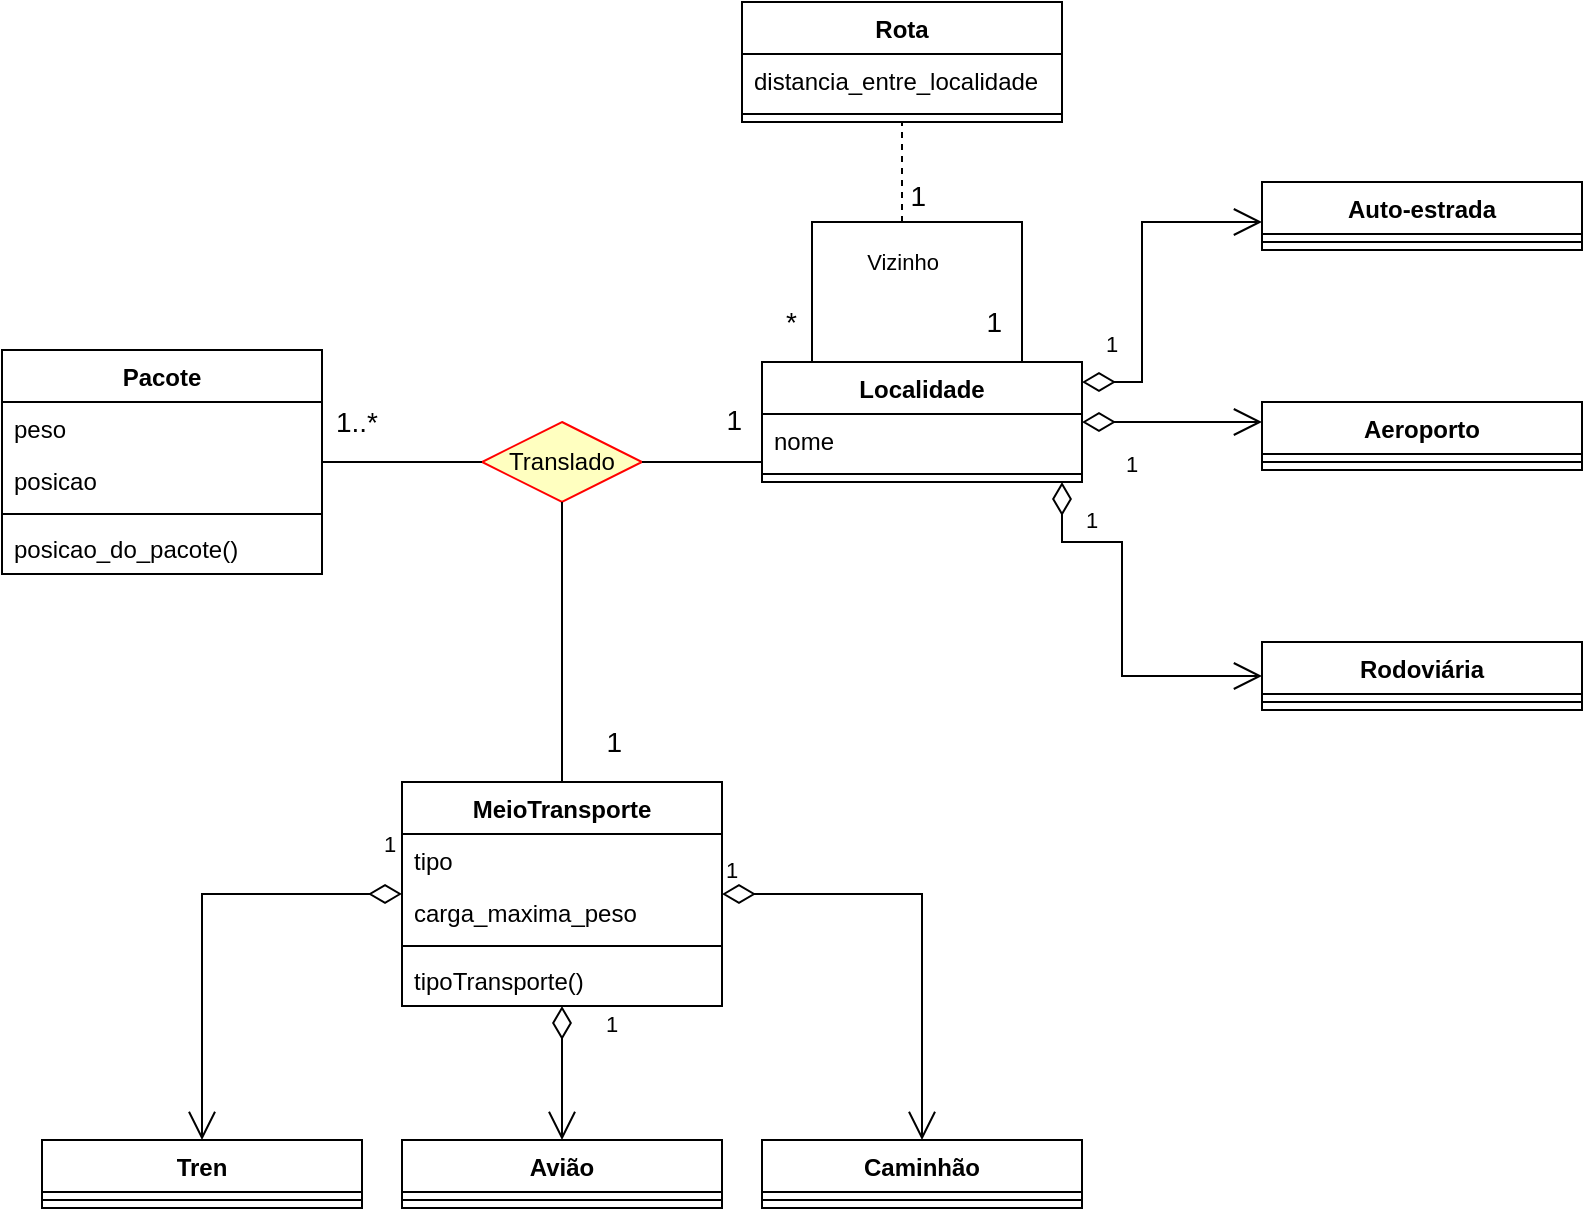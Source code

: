 <mxfile version="20.1.4" type="device"><diagram id="riQrfo_nxl_Mo3RMITTa" name="Page-1"><mxGraphModel dx="1693" dy="1602" grid="1" gridSize="10" guides="1" tooltips="1" connect="1" arrows="1" fold="1" page="1" pageScale="1" pageWidth="827" pageHeight="1169" math="0" shadow="0"><root><mxCell id="0"/><mxCell id="1" parent="0"/><mxCell id="gZK-sMzJxl-QD9At1lex-1" value="Pacote" style="swimlane;fontStyle=1;align=center;verticalAlign=top;childLayout=stackLayout;horizontal=1;startSize=26;horizontalStack=0;resizeParent=1;resizeParentMax=0;resizeLast=0;collapsible=1;marginBottom=0;" parent="1" vertex="1"><mxGeometry x="-50" y="104" width="160" height="112" as="geometry"/></mxCell><mxCell id="gZK-sMzJxl-QD9At1lex-2" value="peso" style="text;strokeColor=none;fillColor=none;align=left;verticalAlign=top;spacingLeft=4;spacingRight=4;overflow=hidden;rotatable=0;points=[[0,0.5],[1,0.5]];portConstraint=eastwest;" parent="gZK-sMzJxl-QD9At1lex-1" vertex="1"><mxGeometry y="26" width="160" height="26" as="geometry"/></mxCell><mxCell id="gZK-sMzJxl-QD9At1lex-5" value="posicao" style="text;strokeColor=none;fillColor=none;align=left;verticalAlign=top;spacingLeft=4;spacingRight=4;overflow=hidden;rotatable=0;points=[[0,0.5],[1,0.5]];portConstraint=eastwest;" parent="gZK-sMzJxl-QD9At1lex-1" vertex="1"><mxGeometry y="52" width="160" height="26" as="geometry"/></mxCell><mxCell id="gZK-sMzJxl-QD9At1lex-3" value="" style="line;strokeWidth=1;fillColor=none;align=left;verticalAlign=middle;spacingTop=-1;spacingLeft=3;spacingRight=3;rotatable=0;labelPosition=right;points=[];portConstraint=eastwest;" parent="gZK-sMzJxl-QD9At1lex-1" vertex="1"><mxGeometry y="78" width="160" height="8" as="geometry"/></mxCell><mxCell id="gZK-sMzJxl-QD9At1lex-4" value="posicao_do_pacote()" style="text;strokeColor=none;fillColor=none;align=left;verticalAlign=top;spacingLeft=4;spacingRight=4;overflow=hidden;rotatable=0;points=[[0,0.5],[1,0.5]];portConstraint=eastwest;" parent="gZK-sMzJxl-QD9At1lex-1" vertex="1"><mxGeometry y="86" width="160" height="26" as="geometry"/></mxCell><mxCell id="gZK-sMzJxl-QD9At1lex-7" value="Localidade" style="swimlane;fontStyle=1;align=center;verticalAlign=top;childLayout=stackLayout;horizontal=1;startSize=26;horizontalStack=0;resizeParent=1;resizeParentMax=0;resizeLast=0;collapsible=1;marginBottom=0;" parent="1" vertex="1"><mxGeometry x="330" y="110" width="160" height="60" as="geometry"/></mxCell><mxCell id="gZK-sMzJxl-QD9At1lex-78" value="nome" style="text;strokeColor=none;fillColor=none;align=left;verticalAlign=top;spacingLeft=4;spacingRight=4;overflow=hidden;rotatable=0;points=[[0,0.5],[1,0.5]];portConstraint=eastwest;" parent="gZK-sMzJxl-QD9At1lex-7" vertex="1"><mxGeometry y="26" width="160" height="26" as="geometry"/></mxCell><mxCell id="gZK-sMzJxl-QD9At1lex-11" value="" style="line;strokeWidth=1;fillColor=none;align=left;verticalAlign=middle;spacingTop=-1;spacingLeft=3;spacingRight=3;rotatable=0;labelPosition=right;points=[];portConstraint=eastwest;" parent="gZK-sMzJxl-QD9At1lex-7" vertex="1"><mxGeometry y="52" width="160" height="8" as="geometry"/></mxCell><mxCell id="gZK-sMzJxl-QD9At1lex-13" value="MeioTransporte" style="swimlane;fontStyle=1;align=center;verticalAlign=top;childLayout=stackLayout;horizontal=1;startSize=26;horizontalStack=0;resizeParent=1;resizeParentMax=0;resizeLast=0;collapsible=1;marginBottom=0;" parent="1" vertex="1"><mxGeometry x="150" y="320" width="160" height="112" as="geometry"/></mxCell><mxCell id="gZK-sMzJxl-QD9At1lex-25" value="tipo" style="text;strokeColor=none;fillColor=none;align=left;verticalAlign=top;spacingLeft=4;spacingRight=4;overflow=hidden;rotatable=0;points=[[0,0.5],[1,0.5]];portConstraint=eastwest;" parent="gZK-sMzJxl-QD9At1lex-13" vertex="1"><mxGeometry y="26" width="160" height="26" as="geometry"/></mxCell><mxCell id="gZK-sMzJxl-QD9At1lex-15" value="carga_maxima_peso" style="text;strokeColor=none;fillColor=none;align=left;verticalAlign=top;spacingLeft=4;spacingRight=4;overflow=hidden;rotatable=0;points=[[0,0.5],[1,0.5]];portConstraint=eastwest;" parent="gZK-sMzJxl-QD9At1lex-13" vertex="1"><mxGeometry y="52" width="160" height="26" as="geometry"/></mxCell><mxCell id="gZK-sMzJxl-QD9At1lex-17" value="" style="line;strokeWidth=1;fillColor=none;align=left;verticalAlign=middle;spacingTop=-1;spacingLeft=3;spacingRight=3;rotatable=0;labelPosition=right;points=[];portConstraint=eastwest;" parent="gZK-sMzJxl-QD9At1lex-13" vertex="1"><mxGeometry y="78" width="160" height="8" as="geometry"/></mxCell><mxCell id="gZK-sMzJxl-QD9At1lex-18" value="tipoTransporte()" style="text;strokeColor=none;fillColor=none;align=left;verticalAlign=top;spacingLeft=4;spacingRight=4;overflow=hidden;rotatable=0;points=[[0,0.5],[1,0.5]];portConstraint=eastwest;" parent="gZK-sMzJxl-QD9At1lex-13" vertex="1"><mxGeometry y="86" width="160" height="26" as="geometry"/></mxCell><mxCell id="gZK-sMzJxl-QD9At1lex-20" value="Tren" style="swimlane;fontStyle=1;align=center;verticalAlign=top;childLayout=stackLayout;horizontal=1;startSize=26;horizontalStack=0;resizeParent=1;resizeParentMax=0;resizeLast=0;collapsible=1;marginBottom=0;" parent="1" vertex="1"><mxGeometry x="-30" y="499" width="160" height="34" as="geometry"/></mxCell><mxCell id="gZK-sMzJxl-QD9At1lex-22" value="" style="line;strokeWidth=1;fillColor=none;align=left;verticalAlign=middle;spacingTop=-1;spacingLeft=3;spacingRight=3;rotatable=0;labelPosition=right;points=[];portConstraint=eastwest;" parent="gZK-sMzJxl-QD9At1lex-20" vertex="1"><mxGeometry y="26" width="160" height="8" as="geometry"/></mxCell><mxCell id="gZK-sMzJxl-QD9At1lex-24" value="Avião" style="swimlane;fontStyle=1;align=center;verticalAlign=top;childLayout=stackLayout;horizontal=1;startSize=26;horizontalStack=0;resizeParent=1;resizeParentMax=0;resizeLast=0;collapsible=1;marginBottom=0;" parent="1" vertex="1"><mxGeometry x="150" y="499" width="160" height="34" as="geometry"/></mxCell><mxCell id="gZK-sMzJxl-QD9At1lex-26" value="" style="line;strokeWidth=1;fillColor=none;align=left;verticalAlign=middle;spacingTop=-1;spacingLeft=3;spacingRight=3;rotatable=0;labelPosition=right;points=[];portConstraint=eastwest;" parent="gZK-sMzJxl-QD9At1lex-24" vertex="1"><mxGeometry y="26" width="160" height="8" as="geometry"/></mxCell><mxCell id="gZK-sMzJxl-QD9At1lex-28" value="Caminhão" style="swimlane;fontStyle=1;align=center;verticalAlign=top;childLayout=stackLayout;horizontal=1;startSize=26;horizontalStack=0;resizeParent=1;resizeParentMax=0;resizeLast=0;collapsible=1;marginBottom=0;" parent="1" vertex="1"><mxGeometry x="330" y="499" width="160" height="34" as="geometry"/></mxCell><mxCell id="gZK-sMzJxl-QD9At1lex-30" value="" style="line;strokeWidth=1;fillColor=none;align=left;verticalAlign=middle;spacingTop=-1;spacingLeft=3;spacingRight=3;rotatable=0;labelPosition=right;points=[];portConstraint=eastwest;" parent="gZK-sMzJxl-QD9At1lex-28" vertex="1"><mxGeometry y="26" width="160" height="8" as="geometry"/></mxCell><mxCell id="gZK-sMzJxl-QD9At1lex-34" value="1" style="endArrow=open;html=1;endSize=12;startArrow=diamondThin;startSize=14;startFill=0;edgeStyle=orthogonalEdgeStyle;align=left;verticalAlign=bottom;rounded=0;" parent="1" source="gZK-sMzJxl-QD9At1lex-13" target="gZK-sMzJxl-QD9At1lex-28" edge="1"><mxGeometry x="-1" y="3" relative="1" as="geometry"><mxPoint x="170" y="550" as="sourcePoint"/><mxPoint x="330" y="550" as="targetPoint"/></mxGeometry></mxCell><mxCell id="gZK-sMzJxl-QD9At1lex-35" value="1" style="endArrow=open;html=1;endSize=12;startArrow=diamondThin;startSize=14;startFill=0;edgeStyle=orthogonalEdgeStyle;align=left;verticalAlign=bottom;rounded=0;" parent="1" source="gZK-sMzJxl-QD9At1lex-13" target="gZK-sMzJxl-QD9At1lex-20" edge="1"><mxGeometry x="-0.896" y="-16" relative="1" as="geometry"><mxPoint x="170" y="550" as="sourcePoint"/><mxPoint x="330" y="550" as="targetPoint"/><mxPoint as="offset"/></mxGeometry></mxCell><mxCell id="gZK-sMzJxl-QD9At1lex-36" value="1" style="endArrow=open;html=1;endSize=12;startArrow=diamondThin;startSize=14;startFill=0;edgeStyle=orthogonalEdgeStyle;align=left;verticalAlign=bottom;rounded=0;" parent="1" source="gZK-sMzJxl-QD9At1lex-13" target="gZK-sMzJxl-QD9At1lex-24" edge="1"><mxGeometry x="-0.463" y="20" relative="1" as="geometry"><mxPoint x="170" y="550" as="sourcePoint"/><mxPoint x="330" y="550" as="targetPoint"/><mxPoint as="offset"/></mxGeometry></mxCell><mxCell id="gZK-sMzJxl-QD9At1lex-37" value="Rodoviária" style="swimlane;fontStyle=1;align=center;verticalAlign=top;childLayout=stackLayout;horizontal=1;startSize=26;horizontalStack=0;resizeParent=1;resizeParentMax=0;resizeLast=0;collapsible=1;marginBottom=0;" parent="1" vertex="1"><mxGeometry x="580" y="250" width="160" height="34" as="geometry"/></mxCell><mxCell id="gZK-sMzJxl-QD9At1lex-39" value="" style="line;strokeWidth=1;fillColor=none;align=left;verticalAlign=middle;spacingTop=-1;spacingLeft=3;spacingRight=3;rotatable=0;labelPosition=right;points=[];portConstraint=eastwest;" parent="gZK-sMzJxl-QD9At1lex-37" vertex="1"><mxGeometry y="26" width="160" height="8" as="geometry"/></mxCell><mxCell id="gZK-sMzJxl-QD9At1lex-41" value="Aeroporto" style="swimlane;fontStyle=1;align=center;verticalAlign=top;childLayout=stackLayout;horizontal=1;startSize=26;horizontalStack=0;resizeParent=1;resizeParentMax=0;resizeLast=0;collapsible=1;marginBottom=0;" parent="1" vertex="1"><mxGeometry x="580" y="130" width="160" height="34" as="geometry"/></mxCell><mxCell id="gZK-sMzJxl-QD9At1lex-43" value="" style="line;strokeWidth=1;fillColor=none;align=left;verticalAlign=middle;spacingTop=-1;spacingLeft=3;spacingRight=3;rotatable=0;labelPosition=right;points=[];portConstraint=eastwest;" parent="gZK-sMzJxl-QD9At1lex-41" vertex="1"><mxGeometry y="26" width="160" height="8" as="geometry"/></mxCell><mxCell id="gZK-sMzJxl-QD9At1lex-45" value="Auto-estrada" style="swimlane;fontStyle=1;align=center;verticalAlign=top;childLayout=stackLayout;horizontal=1;startSize=26;horizontalStack=0;resizeParent=1;resizeParentMax=0;resizeLast=0;collapsible=1;marginBottom=0;" parent="1" vertex="1"><mxGeometry x="580" y="20" width="160" height="34" as="geometry"/></mxCell><mxCell id="gZK-sMzJxl-QD9At1lex-47" value="" style="line;strokeWidth=1;fillColor=none;align=left;verticalAlign=middle;spacingTop=-1;spacingLeft=3;spacingRight=3;rotatable=0;labelPosition=right;points=[];portConstraint=eastwest;" parent="gZK-sMzJxl-QD9At1lex-45" vertex="1"><mxGeometry y="26" width="160" height="8" as="geometry"/></mxCell><mxCell id="gZK-sMzJxl-QD9At1lex-60" value="Translado" style="rhombus;whiteSpace=wrap;html=1;fillColor=#ffffc0;strokeColor=#ff0000;" parent="1" vertex="1"><mxGeometry x="190" y="140" width="80" height="40" as="geometry"/></mxCell><mxCell id="gZK-sMzJxl-QD9At1lex-64" value="" style="endArrow=none;html=1;edgeStyle=orthogonalEdgeStyle;rounded=0;" parent="1" source="gZK-sMzJxl-QD9At1lex-60" target="gZK-sMzJxl-QD9At1lex-13" edge="1"><mxGeometry relative="1" as="geometry"><mxPoint x="170" y="240" as="sourcePoint"/><mxPoint x="250" y="300" as="targetPoint"/></mxGeometry></mxCell><mxCell id="gZK-sMzJxl-QD9At1lex-66" value="&lt;font style=&quot;font-size: 14px;&quot;&gt;1&lt;/font&gt;" style="edgeLabel;resizable=0;html=1;align=right;verticalAlign=bottom;" parent="gZK-sMzJxl-QD9At1lex-64" connectable="0" vertex="1"><mxGeometry x="1" relative="1" as="geometry"><mxPoint x="30" y="-10" as="offset"/></mxGeometry></mxCell><mxCell id="gZK-sMzJxl-QD9At1lex-67" value="" style="endArrow=none;html=1;edgeStyle=orthogonalEdgeStyle;rounded=0;exitX=0;exitY=0.5;exitDx=0;exitDy=0;" parent="1" source="gZK-sMzJxl-QD9At1lex-60" target="gZK-sMzJxl-QD9At1lex-1" edge="1"><mxGeometry relative="1" as="geometry"><mxPoint x="160" y="370" as="sourcePoint"/><mxPoint x="120" y="150" as="targetPoint"/></mxGeometry></mxCell><mxCell id="gZK-sMzJxl-QD9At1lex-69" value="&lt;font style=&quot;font-size: 14px;&quot;&gt;1..*&lt;/font&gt;" style="edgeLabel;resizable=0;html=1;align=right;verticalAlign=bottom;" parent="gZK-sMzJxl-QD9At1lex-67" connectable="0" vertex="1"><mxGeometry x="1" relative="1" as="geometry"><mxPoint x="28" y="-10" as="offset"/></mxGeometry></mxCell><mxCell id="gZK-sMzJxl-QD9At1lex-71" value="" style="endArrow=none;html=1;edgeStyle=orthogonalEdgeStyle;rounded=0;exitX=1;exitY=0.5;exitDx=0;exitDy=0;" parent="1" source="gZK-sMzJxl-QD9At1lex-60" target="gZK-sMzJxl-QD9At1lex-7" edge="1"><mxGeometry relative="1" as="geometry"><mxPoint x="160" y="370" as="sourcePoint"/><mxPoint x="310" y="170" as="targetPoint"/><Array as="points"><mxPoint x="310" y="160"/><mxPoint x="310" y="160"/></Array></mxGeometry></mxCell><mxCell id="gZK-sMzJxl-QD9At1lex-73" value="&lt;font style=&quot;font-size: 14px;&quot;&gt;1&lt;/font&gt;" style="edgeLabel;resizable=0;html=1;align=right;verticalAlign=bottom;" parent="gZK-sMzJxl-QD9At1lex-71" connectable="0" vertex="1"><mxGeometry x="1" relative="1" as="geometry"><mxPoint x="-10" y="-11" as="offset"/></mxGeometry></mxCell><mxCell id="M8H7envpSY19ti3laJ_2-3" value="1" style="endArrow=open;html=1;endSize=12;startArrow=diamondThin;startSize=14;startFill=0;edgeStyle=orthogonalEdgeStyle;align=left;verticalAlign=bottom;rounded=0;" edge="1" parent="1" source="gZK-sMzJxl-QD9At1lex-7" target="gZK-sMzJxl-QD9At1lex-45"><mxGeometry x="-0.882" y="10" relative="1" as="geometry"><mxPoint x="500" y="90" as="sourcePoint"/><mxPoint x="540" y="30" as="targetPoint"/><Array as="points"><mxPoint x="520" y="120"/><mxPoint x="520" y="40"/></Array><mxPoint as="offset"/></mxGeometry></mxCell><mxCell id="M8H7envpSY19ti3laJ_2-4" value="1" style="endArrow=open;html=1;endSize=12;startArrow=diamondThin;startSize=14;startFill=0;edgeStyle=orthogonalEdgeStyle;align=left;verticalAlign=bottom;rounded=0;" edge="1" parent="1" source="gZK-sMzJxl-QD9At1lex-7" target="gZK-sMzJxl-QD9At1lex-41"><mxGeometry x="-0.556" y="-30" relative="1" as="geometry"><mxPoint x="380" y="30" as="sourcePoint"/><mxPoint x="540" y="30" as="targetPoint"/><Array as="points"><mxPoint x="660" y="156"/></Array><mxPoint as="offset"/></mxGeometry></mxCell><mxCell id="M8H7envpSY19ti3laJ_2-5" value="1" style="endArrow=open;html=1;endSize=12;startArrow=diamondThin;startSize=14;startFill=0;edgeStyle=orthogonalEdgeStyle;align=left;verticalAlign=bottom;rounded=0;" edge="1" parent="1" source="gZK-sMzJxl-QD9At1lex-7" target="gZK-sMzJxl-QD9At1lex-37"><mxGeometry x="-0.72" y="10" relative="1" as="geometry"><mxPoint x="380" y="330" as="sourcePoint"/><mxPoint x="540" y="330" as="targetPoint"/><Array as="points"><mxPoint x="480" y="200"/><mxPoint x="510" y="200"/><mxPoint x="510" y="267"/><mxPoint x="660" y="267"/></Array><mxPoint as="offset"/></mxGeometry></mxCell><mxCell id="M8H7envpSY19ti3laJ_2-6" value="Vizinho" style="endArrow=none;html=1;edgeStyle=orthogonalEdgeStyle;rounded=0;" edge="1" parent="1" source="gZK-sMzJxl-QD9At1lex-7" target="gZK-sMzJxl-QD9At1lex-7"><mxGeometry x="-0.061" y="-20" relative="1" as="geometry"><mxPoint x="380" y="30" as="sourcePoint"/><mxPoint x="540" y="100" as="targetPoint"/><Array as="points"><mxPoint x="355" y="40"/><mxPoint x="460" y="40"/></Array><mxPoint as="offset"/></mxGeometry></mxCell><mxCell id="M8H7envpSY19ti3laJ_2-7" value="&lt;font style=&quot;font-size: 14px;&quot;&gt;*&lt;/font&gt;" style="edgeLabel;resizable=0;html=1;align=left;verticalAlign=bottom;" connectable="0" vertex="1" parent="M8H7envpSY19ti3laJ_2-6"><mxGeometry x="-1" relative="1" as="geometry"><mxPoint x="-15" y="-10" as="offset"/></mxGeometry></mxCell><mxCell id="M8H7envpSY19ti3laJ_2-8" value="&lt;font style=&quot;font-size: 14px;&quot;&gt;1&lt;/font&gt;" style="edgeLabel;resizable=0;html=1;align=right;verticalAlign=bottom;rotation=0;" connectable="0" vertex="1" parent="M8H7envpSY19ti3laJ_2-6"><mxGeometry x="1" relative="1" as="geometry"><mxPoint x="-10" y="-10" as="offset"/></mxGeometry></mxCell><mxCell id="M8H7envpSY19ti3laJ_2-15" value="Rota" style="swimlane;fontStyle=1;align=center;verticalAlign=top;childLayout=stackLayout;horizontal=1;startSize=26;horizontalStack=0;resizeParent=1;resizeParentMax=0;resizeLast=0;collapsible=1;marginBottom=0;" vertex="1" parent="1"><mxGeometry x="320" y="-70" width="160" height="60" as="geometry"/></mxCell><mxCell id="M8H7envpSY19ti3laJ_2-16" value="distancia_entre_localidade" style="text;strokeColor=none;fillColor=none;align=left;verticalAlign=top;spacingLeft=4;spacingRight=4;overflow=hidden;rotatable=0;points=[[0,0.5],[1,0.5]];portConstraint=eastwest;" vertex="1" parent="M8H7envpSY19ti3laJ_2-15"><mxGeometry y="26" width="160" height="26" as="geometry"/></mxCell><mxCell id="M8H7envpSY19ti3laJ_2-17" value="" style="line;strokeWidth=1;fillColor=none;align=left;verticalAlign=middle;spacingTop=-1;spacingLeft=3;spacingRight=3;rotatable=0;labelPosition=right;points=[];portConstraint=eastwest;" vertex="1" parent="M8H7envpSY19ti3laJ_2-15"><mxGeometry y="52" width="160" height="8" as="geometry"/></mxCell><mxCell id="M8H7envpSY19ti3laJ_2-18" value="" style="endArrow=none;dashed=1;html=1;rounded=0;fontSize=14;" edge="1" parent="1" target="M8H7envpSY19ti3laJ_2-15"><mxGeometry width="50" height="50" relative="1" as="geometry"><mxPoint x="400" y="40" as="sourcePoint"/><mxPoint x="470" y="-90" as="targetPoint"/></mxGeometry></mxCell><mxCell id="M8H7envpSY19ti3laJ_2-19" value="&lt;font style=&quot;font-size: 14px;&quot;&gt;1&lt;/font&gt;" style="edgeLabel;resizable=0;html=1;align=right;verticalAlign=bottom;rotation=0;" connectable="0" vertex="1" parent="1"><mxGeometry x="460" y="110" as="geometry"><mxPoint x="-48" y="-73" as="offset"/></mxGeometry></mxCell></root></mxGraphModel></diagram></mxfile>